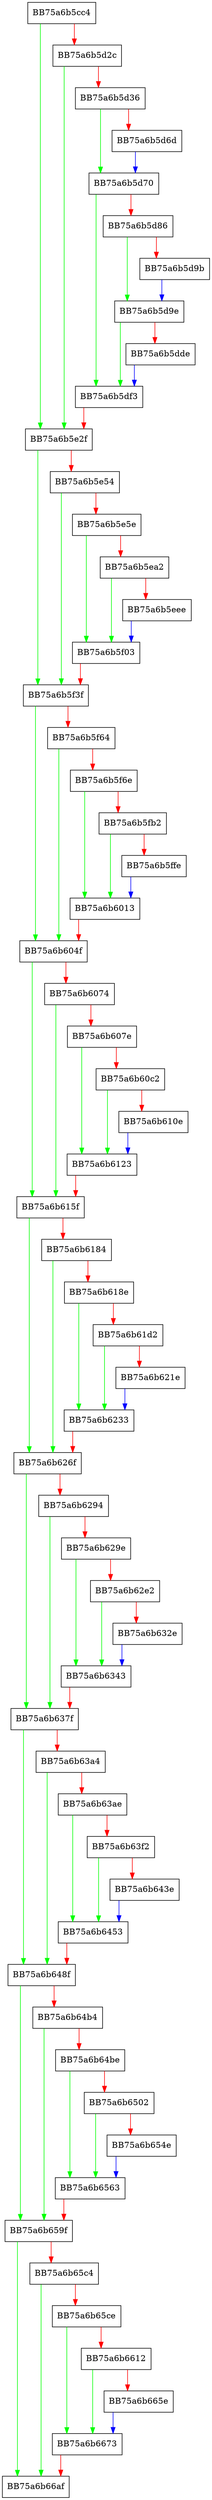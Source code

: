 digraph log_statistics {
  node [shape="box"];
  graph [splines=ortho];
  BB75a6b5cc4 -> BB75a6b5e2f [color="green"];
  BB75a6b5cc4 -> BB75a6b5d2c [color="red"];
  BB75a6b5d2c -> BB75a6b5e2f [color="green"];
  BB75a6b5d2c -> BB75a6b5d36 [color="red"];
  BB75a6b5d36 -> BB75a6b5d70 [color="green"];
  BB75a6b5d36 -> BB75a6b5d6d [color="red"];
  BB75a6b5d6d -> BB75a6b5d70 [color="blue"];
  BB75a6b5d70 -> BB75a6b5df3 [color="green"];
  BB75a6b5d70 -> BB75a6b5d86 [color="red"];
  BB75a6b5d86 -> BB75a6b5d9e [color="green"];
  BB75a6b5d86 -> BB75a6b5d9b [color="red"];
  BB75a6b5d9b -> BB75a6b5d9e [color="blue"];
  BB75a6b5d9e -> BB75a6b5df3 [color="green"];
  BB75a6b5d9e -> BB75a6b5dde [color="red"];
  BB75a6b5dde -> BB75a6b5df3 [color="blue"];
  BB75a6b5df3 -> BB75a6b5e2f [color="red"];
  BB75a6b5e2f -> BB75a6b5f3f [color="green"];
  BB75a6b5e2f -> BB75a6b5e54 [color="red"];
  BB75a6b5e54 -> BB75a6b5f3f [color="green"];
  BB75a6b5e54 -> BB75a6b5e5e [color="red"];
  BB75a6b5e5e -> BB75a6b5f03 [color="green"];
  BB75a6b5e5e -> BB75a6b5ea2 [color="red"];
  BB75a6b5ea2 -> BB75a6b5f03 [color="green"];
  BB75a6b5ea2 -> BB75a6b5eee [color="red"];
  BB75a6b5eee -> BB75a6b5f03 [color="blue"];
  BB75a6b5f03 -> BB75a6b5f3f [color="red"];
  BB75a6b5f3f -> BB75a6b604f [color="green"];
  BB75a6b5f3f -> BB75a6b5f64 [color="red"];
  BB75a6b5f64 -> BB75a6b604f [color="green"];
  BB75a6b5f64 -> BB75a6b5f6e [color="red"];
  BB75a6b5f6e -> BB75a6b6013 [color="green"];
  BB75a6b5f6e -> BB75a6b5fb2 [color="red"];
  BB75a6b5fb2 -> BB75a6b6013 [color="green"];
  BB75a6b5fb2 -> BB75a6b5ffe [color="red"];
  BB75a6b5ffe -> BB75a6b6013 [color="blue"];
  BB75a6b6013 -> BB75a6b604f [color="red"];
  BB75a6b604f -> BB75a6b615f [color="green"];
  BB75a6b604f -> BB75a6b6074 [color="red"];
  BB75a6b6074 -> BB75a6b615f [color="green"];
  BB75a6b6074 -> BB75a6b607e [color="red"];
  BB75a6b607e -> BB75a6b6123 [color="green"];
  BB75a6b607e -> BB75a6b60c2 [color="red"];
  BB75a6b60c2 -> BB75a6b6123 [color="green"];
  BB75a6b60c2 -> BB75a6b610e [color="red"];
  BB75a6b610e -> BB75a6b6123 [color="blue"];
  BB75a6b6123 -> BB75a6b615f [color="red"];
  BB75a6b615f -> BB75a6b626f [color="green"];
  BB75a6b615f -> BB75a6b6184 [color="red"];
  BB75a6b6184 -> BB75a6b626f [color="green"];
  BB75a6b6184 -> BB75a6b618e [color="red"];
  BB75a6b618e -> BB75a6b6233 [color="green"];
  BB75a6b618e -> BB75a6b61d2 [color="red"];
  BB75a6b61d2 -> BB75a6b6233 [color="green"];
  BB75a6b61d2 -> BB75a6b621e [color="red"];
  BB75a6b621e -> BB75a6b6233 [color="blue"];
  BB75a6b6233 -> BB75a6b626f [color="red"];
  BB75a6b626f -> BB75a6b637f [color="green"];
  BB75a6b626f -> BB75a6b6294 [color="red"];
  BB75a6b6294 -> BB75a6b637f [color="green"];
  BB75a6b6294 -> BB75a6b629e [color="red"];
  BB75a6b629e -> BB75a6b6343 [color="green"];
  BB75a6b629e -> BB75a6b62e2 [color="red"];
  BB75a6b62e2 -> BB75a6b6343 [color="green"];
  BB75a6b62e2 -> BB75a6b632e [color="red"];
  BB75a6b632e -> BB75a6b6343 [color="blue"];
  BB75a6b6343 -> BB75a6b637f [color="red"];
  BB75a6b637f -> BB75a6b648f [color="green"];
  BB75a6b637f -> BB75a6b63a4 [color="red"];
  BB75a6b63a4 -> BB75a6b648f [color="green"];
  BB75a6b63a4 -> BB75a6b63ae [color="red"];
  BB75a6b63ae -> BB75a6b6453 [color="green"];
  BB75a6b63ae -> BB75a6b63f2 [color="red"];
  BB75a6b63f2 -> BB75a6b6453 [color="green"];
  BB75a6b63f2 -> BB75a6b643e [color="red"];
  BB75a6b643e -> BB75a6b6453 [color="blue"];
  BB75a6b6453 -> BB75a6b648f [color="red"];
  BB75a6b648f -> BB75a6b659f [color="green"];
  BB75a6b648f -> BB75a6b64b4 [color="red"];
  BB75a6b64b4 -> BB75a6b659f [color="green"];
  BB75a6b64b4 -> BB75a6b64be [color="red"];
  BB75a6b64be -> BB75a6b6563 [color="green"];
  BB75a6b64be -> BB75a6b6502 [color="red"];
  BB75a6b6502 -> BB75a6b6563 [color="green"];
  BB75a6b6502 -> BB75a6b654e [color="red"];
  BB75a6b654e -> BB75a6b6563 [color="blue"];
  BB75a6b6563 -> BB75a6b659f [color="red"];
  BB75a6b659f -> BB75a6b66af [color="green"];
  BB75a6b659f -> BB75a6b65c4 [color="red"];
  BB75a6b65c4 -> BB75a6b66af [color="green"];
  BB75a6b65c4 -> BB75a6b65ce [color="red"];
  BB75a6b65ce -> BB75a6b6673 [color="green"];
  BB75a6b65ce -> BB75a6b6612 [color="red"];
  BB75a6b6612 -> BB75a6b6673 [color="green"];
  BB75a6b6612 -> BB75a6b665e [color="red"];
  BB75a6b665e -> BB75a6b6673 [color="blue"];
  BB75a6b6673 -> BB75a6b66af [color="red"];
}